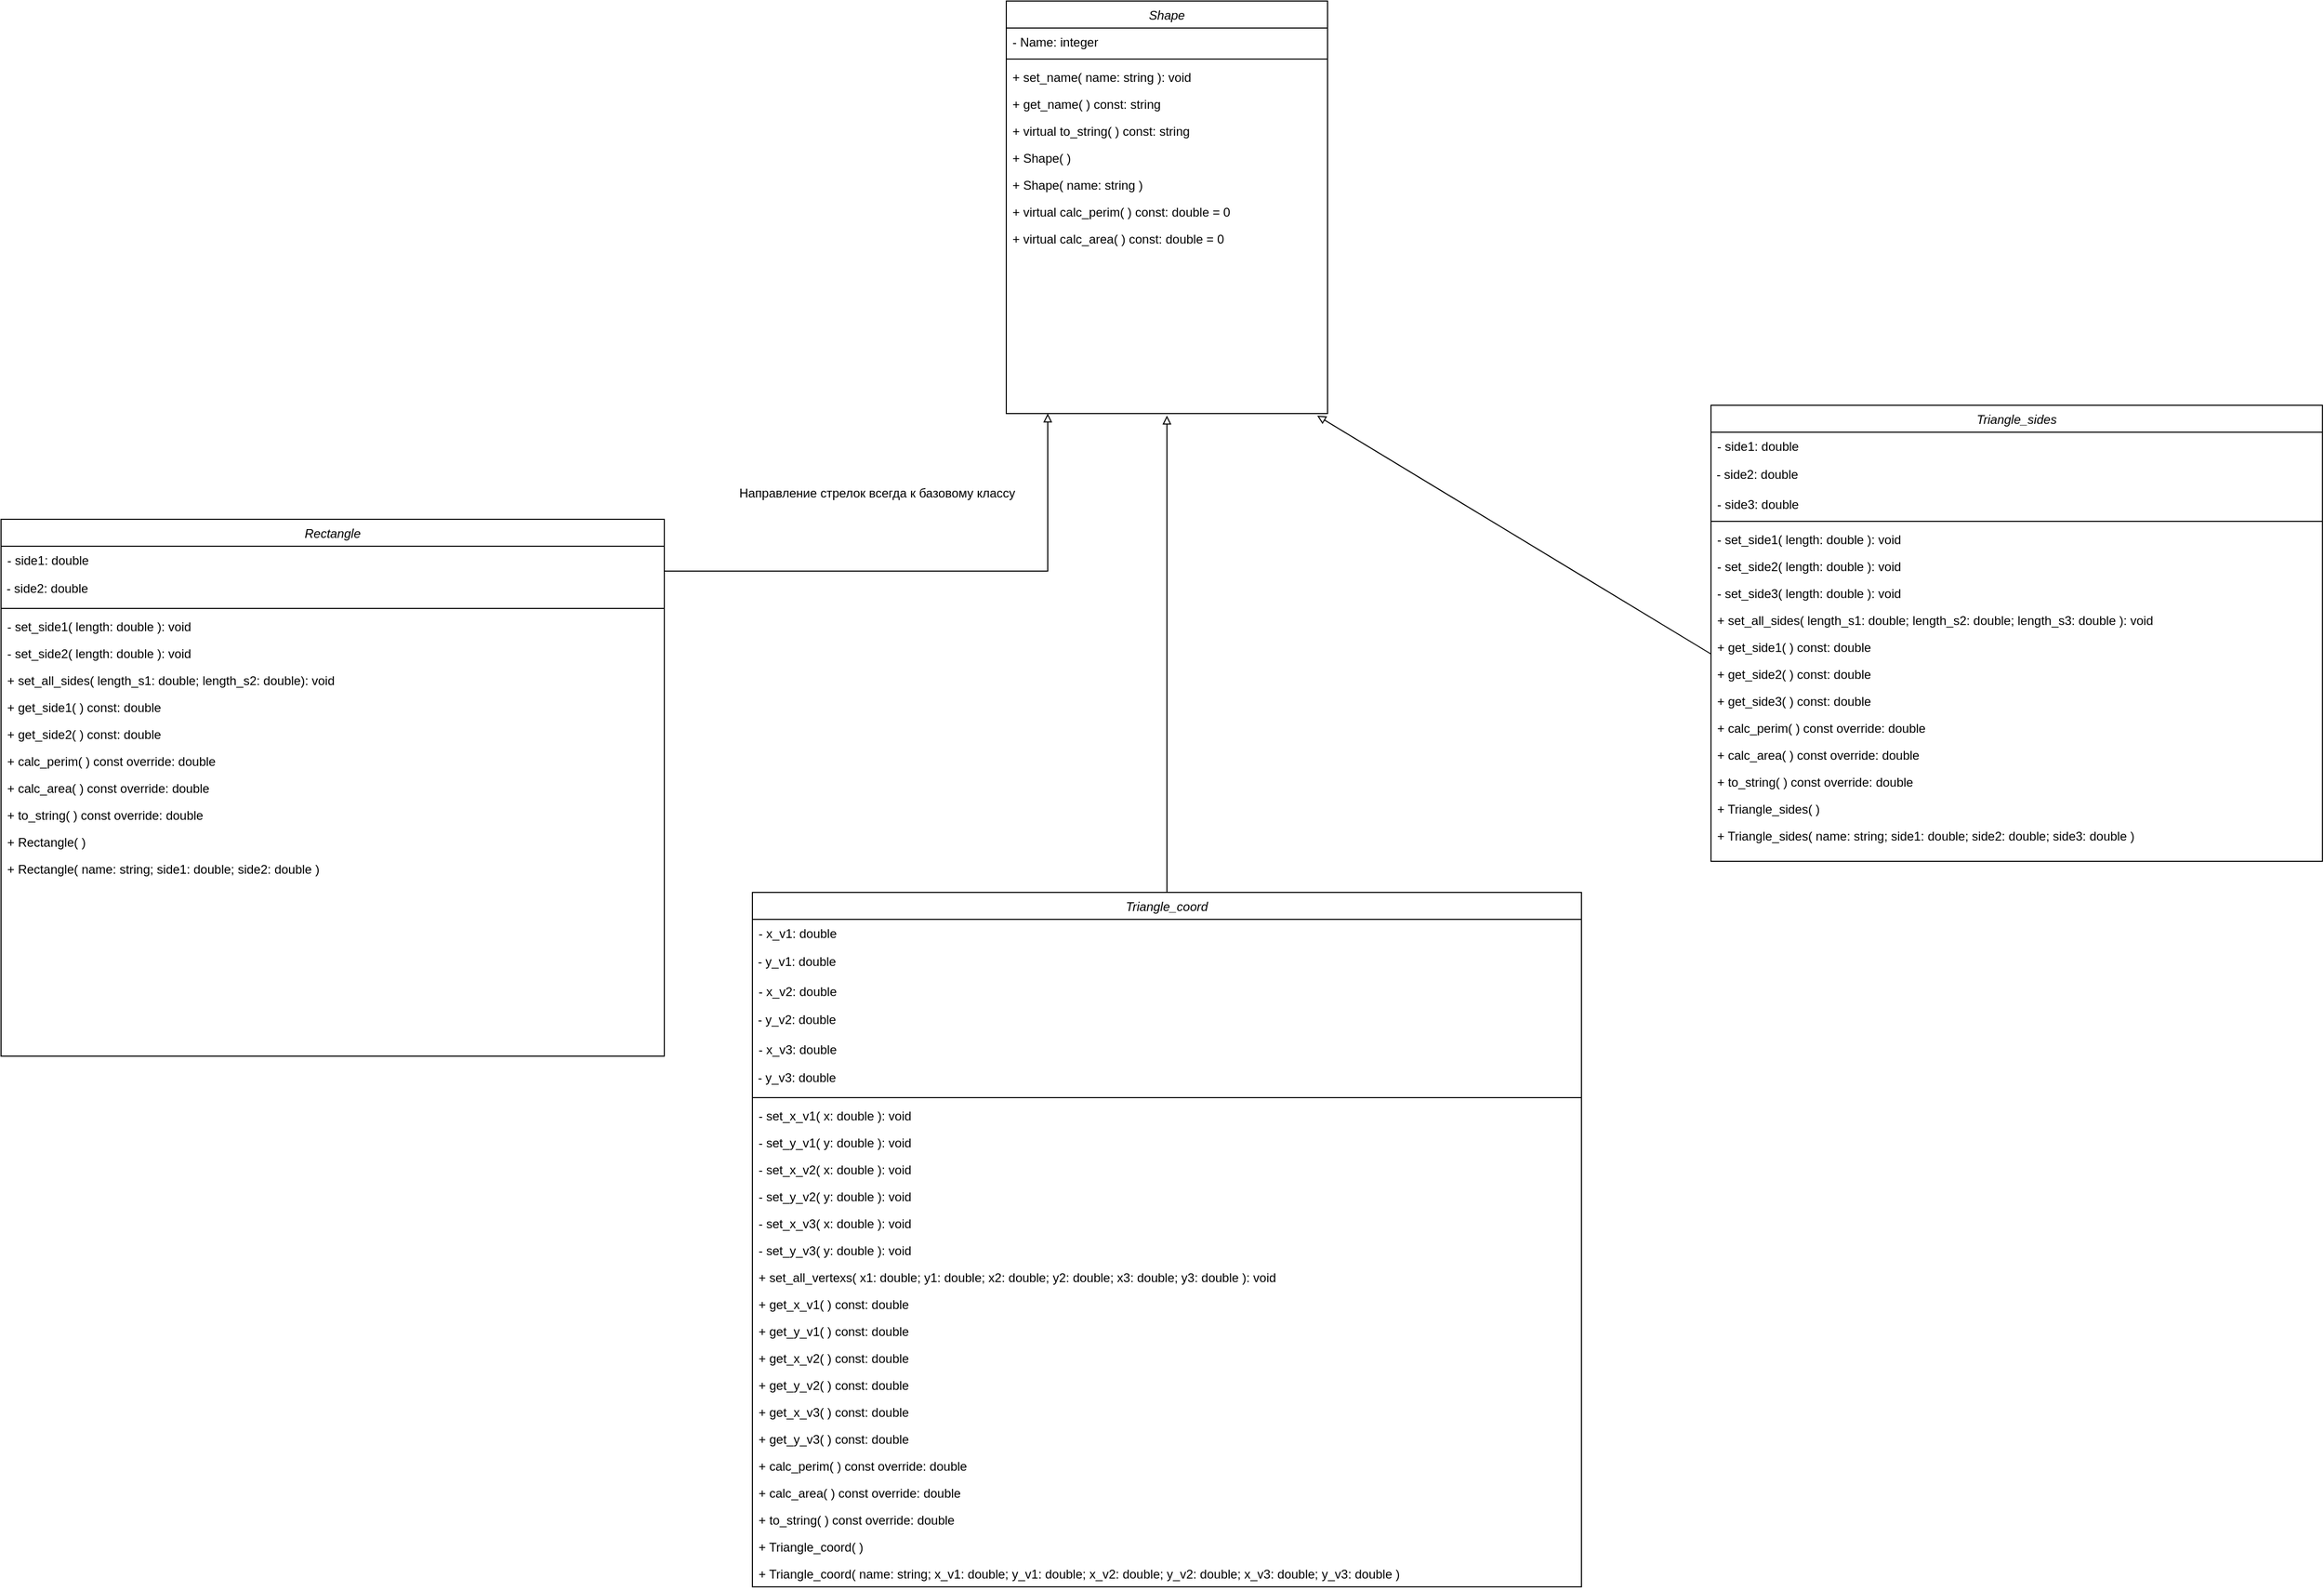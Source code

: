 <mxfile version="24.8.4">
  <diagram id="C5RBs43oDa-KdzZeNtuy" name="Page-1">
    <mxGraphModel dx="2514" dy="918" grid="1" gridSize="10" guides="1" tooltips="1" connect="1" arrows="1" fold="1" page="1" pageScale="1" pageWidth="827" pageHeight="1169" math="0" shadow="0">
      <root>
        <mxCell id="WIyWlLk6GJQsqaUBKTNV-0" />
        <mxCell id="WIyWlLk6GJQsqaUBKTNV-1" parent="WIyWlLk6GJQsqaUBKTNV-0" />
        <mxCell id="zkfFHV4jXpPFQw0GAbJ--0" value="Shape" style="swimlane;fontStyle=2;align=center;verticalAlign=top;childLayout=stackLayout;horizontal=1;startSize=26;horizontalStack=0;resizeParent=1;resizeLast=0;collapsible=1;marginBottom=0;rounded=0;shadow=0;strokeWidth=1;" parent="WIyWlLk6GJQsqaUBKTNV-1" vertex="1">
          <mxGeometry x="210" y="70" width="310" height="398" as="geometry">
            <mxRectangle x="230" y="140" width="160" height="26" as="alternateBounds" />
          </mxGeometry>
        </mxCell>
        <mxCell id="zkfFHV4jXpPFQw0GAbJ--3" value="- Name: integer" style="text;align=left;verticalAlign=top;spacingLeft=4;spacingRight=4;overflow=hidden;rotatable=0;points=[[0,0.5],[1,0.5]];portConstraint=eastwest;rounded=0;shadow=0;html=0;" parent="zkfFHV4jXpPFQw0GAbJ--0" vertex="1">
          <mxGeometry y="26" width="310" height="26" as="geometry" />
        </mxCell>
        <mxCell id="zkfFHV4jXpPFQw0GAbJ--4" value="" style="line;html=1;strokeWidth=1;align=left;verticalAlign=middle;spacingTop=-1;spacingLeft=3;spacingRight=3;rotatable=0;labelPosition=right;points=[];portConstraint=eastwest;" parent="zkfFHV4jXpPFQw0GAbJ--0" vertex="1">
          <mxGeometry y="52" width="310" height="8" as="geometry" />
        </mxCell>
        <mxCell id="2RW6PrNluo-qO3o-rhTT-1" value="+ set_name( name: string ): void" style="text;align=left;verticalAlign=top;spacingLeft=4;spacingRight=4;overflow=hidden;rotatable=0;points=[[0,0.5],[1,0.5]];portConstraint=eastwest;" parent="zkfFHV4jXpPFQw0GAbJ--0" vertex="1">
          <mxGeometry y="60" width="310" height="26" as="geometry" />
        </mxCell>
        <mxCell id="2RW6PrNluo-qO3o-rhTT-2" value="+ get_name( ) const: string" style="text;align=left;verticalAlign=top;spacingLeft=4;spacingRight=4;overflow=hidden;rotatable=0;points=[[0,0.5],[1,0.5]];portConstraint=eastwest;" parent="zkfFHV4jXpPFQw0GAbJ--0" vertex="1">
          <mxGeometry y="86" width="310" height="26" as="geometry" />
        </mxCell>
        <mxCell id="2RW6PrNluo-qO3o-rhTT-5" value="+ virtual to_string( ) const: string" style="text;align=left;verticalAlign=top;spacingLeft=4;spacingRight=4;overflow=hidden;rotatable=0;points=[[0,0.5],[1,0.5]];portConstraint=eastwest;" parent="zkfFHV4jXpPFQw0GAbJ--0" vertex="1">
          <mxGeometry y="112" width="310" height="26" as="geometry" />
        </mxCell>
        <mxCell id="2RW6PrNluo-qO3o-rhTT-6" value="+ Shape( )" style="text;align=left;verticalAlign=top;spacingLeft=4;spacingRight=4;overflow=hidden;rotatable=0;points=[[0,0.5],[1,0.5]];portConstraint=eastwest;" parent="zkfFHV4jXpPFQw0GAbJ--0" vertex="1">
          <mxGeometry y="138" width="310" height="26" as="geometry" />
        </mxCell>
        <mxCell id="2RW6PrNluo-qO3o-rhTT-7" value="+ Shape( name: string )" style="text;align=left;verticalAlign=top;spacingLeft=4;spacingRight=4;overflow=hidden;rotatable=0;points=[[0,0.5],[1,0.5]];portConstraint=eastwest;" parent="zkfFHV4jXpPFQw0GAbJ--0" vertex="1">
          <mxGeometry y="164" width="310" height="26" as="geometry" />
        </mxCell>
        <mxCell id="ZTjbiTtJGDEAbtTBe3YL-0" value="+ virtual calc_perim( ) const: double = 0" style="text;align=left;verticalAlign=top;spacingLeft=4;spacingRight=4;overflow=hidden;rotatable=0;points=[[0,0.5],[1,0.5]];portConstraint=eastwest;" parent="zkfFHV4jXpPFQw0GAbJ--0" vertex="1">
          <mxGeometry y="190" width="310" height="26" as="geometry" />
        </mxCell>
        <mxCell id="ZTjbiTtJGDEAbtTBe3YL-1" value="+ virtual calc_area( ) const: double = 0" style="text;align=left;verticalAlign=top;spacingLeft=4;spacingRight=4;overflow=hidden;rotatable=0;points=[[0,0.5],[1,0.5]];portConstraint=eastwest;" parent="zkfFHV4jXpPFQw0GAbJ--0" vertex="1">
          <mxGeometry y="216" width="310" height="26" as="geometry" />
        </mxCell>
        <mxCell id="2RW6PrNluo-qO3o-rhTT-8" value="Triangle_coord" style="swimlane;fontStyle=2;align=center;verticalAlign=top;childLayout=stackLayout;horizontal=1;startSize=26;horizontalStack=0;resizeParent=1;resizeLast=0;collapsible=1;marginBottom=0;rounded=0;shadow=0;strokeWidth=1;" parent="WIyWlLk6GJQsqaUBKTNV-1" vertex="1">
          <mxGeometry x="-35" y="930" width="800" height="670" as="geometry">
            <mxRectangle x="230" y="140" width="160" height="26" as="alternateBounds" />
          </mxGeometry>
        </mxCell>
        <mxCell id="2RW6PrNluo-qO3o-rhTT-9" value="- x_v1: double" style="text;align=left;verticalAlign=top;spacingLeft=4;spacingRight=4;overflow=hidden;rotatable=0;points=[[0,0.5],[1,0.5]];portConstraint=eastwest;" parent="2RW6PrNluo-qO3o-rhTT-8" vertex="1">
          <mxGeometry y="26" width="800" height="26" as="geometry" />
        </mxCell>
        <mxCell id="2RW6PrNluo-qO3o-rhTT-53" value="&amp;nbsp;- y_v1: double" style="text;strokeColor=none;align=left;fillColor=none;html=1;verticalAlign=middle;whiteSpace=wrap;rounded=0;" parent="2RW6PrNluo-qO3o-rhTT-8" vertex="1">
          <mxGeometry y="52" width="800" height="30" as="geometry" />
        </mxCell>
        <mxCell id="2RW6PrNluo-qO3o-rhTT-10" value="- x_v2: double" style="text;align=left;verticalAlign=top;spacingLeft=4;spacingRight=4;overflow=hidden;rotatable=0;points=[[0,0.5],[1,0.5]];portConstraint=eastwest;rounded=0;shadow=0;html=0;" parent="2RW6PrNluo-qO3o-rhTT-8" vertex="1">
          <mxGeometry y="82" width="800" height="26" as="geometry" />
        </mxCell>
        <mxCell id="2RW6PrNluo-qO3o-rhTT-54" value="&amp;nbsp;- y_v2: double" style="text;strokeColor=none;align=left;fillColor=none;html=1;verticalAlign=middle;whiteSpace=wrap;rounded=0;" parent="2RW6PrNluo-qO3o-rhTT-8" vertex="1">
          <mxGeometry y="108" width="800" height="30" as="geometry" />
        </mxCell>
        <mxCell id="2RW6PrNluo-qO3o-rhTT-11" value="- x_v3: double" style="text;align=left;verticalAlign=top;spacingLeft=4;spacingRight=4;overflow=hidden;rotatable=0;points=[[0,0.5],[1,0.5]];portConstraint=eastwest;rounded=0;shadow=0;html=0;" parent="2RW6PrNluo-qO3o-rhTT-8" vertex="1">
          <mxGeometry y="138" width="800" height="26" as="geometry" />
        </mxCell>
        <mxCell id="2RW6PrNluo-qO3o-rhTT-55" value="&amp;nbsp;- y_v3: double" style="text;strokeColor=none;align=left;fillColor=none;html=1;verticalAlign=middle;whiteSpace=wrap;rounded=0;" parent="2RW6PrNluo-qO3o-rhTT-8" vertex="1">
          <mxGeometry y="164" width="800" height="30" as="geometry" />
        </mxCell>
        <mxCell id="2RW6PrNluo-qO3o-rhTT-12" value="" style="line;html=1;strokeWidth=1;align=left;verticalAlign=middle;spacingTop=-1;spacingLeft=3;spacingRight=3;rotatable=0;labelPosition=right;points=[];portConstraint=eastwest;" parent="2RW6PrNluo-qO3o-rhTT-8" vertex="1">
          <mxGeometry y="194" width="800" height="8" as="geometry" />
        </mxCell>
        <mxCell id="2RW6PrNluo-qO3o-rhTT-13" value="- set_x_v1( x: double ): void" style="text;align=left;verticalAlign=top;spacingLeft=4;spacingRight=4;overflow=hidden;rotatable=0;points=[[0,0.5],[1,0.5]];portConstraint=eastwest;" parent="2RW6PrNluo-qO3o-rhTT-8" vertex="1">
          <mxGeometry y="202" width="800" height="26" as="geometry" />
        </mxCell>
        <mxCell id="2RW6PrNluo-qO3o-rhTT-14" value="- set_y_v1( y: double ): void" style="text;align=left;verticalAlign=top;spacingLeft=4;spacingRight=4;overflow=hidden;rotatable=0;points=[[0,0.5],[1,0.5]];portConstraint=eastwest;" parent="2RW6PrNluo-qO3o-rhTT-8" vertex="1">
          <mxGeometry y="228" width="800" height="26" as="geometry" />
        </mxCell>
        <mxCell id="2RW6PrNluo-qO3o-rhTT-15" value="- set_x_v2( x: double ): void" style="text;align=left;verticalAlign=top;spacingLeft=4;spacingRight=4;overflow=hidden;rotatable=0;points=[[0,0.5],[1,0.5]];portConstraint=eastwest;" parent="2RW6PrNluo-qO3o-rhTT-8" vertex="1">
          <mxGeometry y="254" width="800" height="26" as="geometry" />
        </mxCell>
        <mxCell id="2RW6PrNluo-qO3o-rhTT-16" value="- set_y_v2( y: double ): void" style="text;align=left;verticalAlign=top;spacingLeft=4;spacingRight=4;overflow=hidden;rotatable=0;points=[[0,0.5],[1,0.5]];portConstraint=eastwest;" parent="2RW6PrNluo-qO3o-rhTT-8" vertex="1">
          <mxGeometry y="280" width="800" height="26" as="geometry" />
        </mxCell>
        <mxCell id="2RW6PrNluo-qO3o-rhTT-17" value="- set_x_v3( x: double ): void" style="text;align=left;verticalAlign=top;spacingLeft=4;spacingRight=4;overflow=hidden;rotatable=0;points=[[0,0.5],[1,0.5]];portConstraint=eastwest;" parent="2RW6PrNluo-qO3o-rhTT-8" vertex="1">
          <mxGeometry y="306" width="800" height="26" as="geometry" />
        </mxCell>
        <mxCell id="2RW6PrNluo-qO3o-rhTT-18" value="- set_y_v3( y: double ): void" style="text;align=left;verticalAlign=top;spacingLeft=4;spacingRight=4;overflow=hidden;rotatable=0;points=[[0,0.5],[1,0.5]];portConstraint=eastwest;" parent="2RW6PrNluo-qO3o-rhTT-8" vertex="1">
          <mxGeometry y="332" width="800" height="26" as="geometry" />
        </mxCell>
        <mxCell id="2RW6PrNluo-qO3o-rhTT-19" value="+ set_all_vertexs( x1: double; y1: double; x2: double; y2: double; x3: double; y3: double ): void" style="text;align=left;verticalAlign=top;spacingLeft=4;spacingRight=4;overflow=hidden;rotatable=0;points=[[0,0.5],[1,0.5]];portConstraint=eastwest;" parent="2RW6PrNluo-qO3o-rhTT-8" vertex="1">
          <mxGeometry y="358" width="800" height="26" as="geometry" />
        </mxCell>
        <mxCell id="2RW6PrNluo-qO3o-rhTT-20" value="+ get_x_v1( ) const: double" style="text;align=left;verticalAlign=top;spacingLeft=4;spacingRight=4;overflow=hidden;rotatable=0;points=[[0,0.5],[1,0.5]];portConstraint=eastwest;" parent="2RW6PrNluo-qO3o-rhTT-8" vertex="1">
          <mxGeometry y="384" width="800" height="26" as="geometry" />
        </mxCell>
        <mxCell id="2RW6PrNluo-qO3o-rhTT-21" value="+ get_y_v1( ) const: double" style="text;align=left;verticalAlign=top;spacingLeft=4;spacingRight=4;overflow=hidden;rotatable=0;points=[[0,0.5],[1,0.5]];portConstraint=eastwest;" parent="2RW6PrNluo-qO3o-rhTT-8" vertex="1">
          <mxGeometry y="410" width="800" height="26" as="geometry" />
        </mxCell>
        <mxCell id="2RW6PrNluo-qO3o-rhTT-73" value="+ get_x_v2( ) const: double" style="text;align=left;verticalAlign=top;spacingLeft=4;spacingRight=4;overflow=hidden;rotatable=0;points=[[0,0.5],[1,0.5]];portConstraint=eastwest;" parent="2RW6PrNluo-qO3o-rhTT-8" vertex="1">
          <mxGeometry y="436" width="800" height="26" as="geometry" />
        </mxCell>
        <mxCell id="2RW6PrNluo-qO3o-rhTT-74" value="+ get_y_v2( ) const: double" style="text;align=left;verticalAlign=top;spacingLeft=4;spacingRight=4;overflow=hidden;rotatable=0;points=[[0,0.5],[1,0.5]];portConstraint=eastwest;" parent="2RW6PrNluo-qO3o-rhTT-8" vertex="1">
          <mxGeometry y="462" width="800" height="26" as="geometry" />
        </mxCell>
        <mxCell id="2RW6PrNluo-qO3o-rhTT-75" value="+ get_x_v3( ) const: double" style="text;align=left;verticalAlign=top;spacingLeft=4;spacingRight=4;overflow=hidden;rotatable=0;points=[[0,0.5],[1,0.5]];portConstraint=eastwest;" parent="2RW6PrNluo-qO3o-rhTT-8" vertex="1">
          <mxGeometry y="488" width="800" height="26" as="geometry" />
        </mxCell>
        <mxCell id="2RW6PrNluo-qO3o-rhTT-76" value="+ get_y_v3( ) const: double" style="text;align=left;verticalAlign=top;spacingLeft=4;spacingRight=4;overflow=hidden;rotatable=0;points=[[0,0.5],[1,0.5]];portConstraint=eastwest;" parent="2RW6PrNluo-qO3o-rhTT-8" vertex="1">
          <mxGeometry y="514" width="800" height="26" as="geometry" />
        </mxCell>
        <mxCell id="2RW6PrNluo-qO3o-rhTT-77" value="+ calc_perim( ) const override: double" style="text;align=left;verticalAlign=top;spacingLeft=4;spacingRight=4;overflow=hidden;rotatable=0;points=[[0,0.5],[1,0.5]];portConstraint=eastwest;" parent="2RW6PrNluo-qO3o-rhTT-8" vertex="1">
          <mxGeometry y="540" width="800" height="26" as="geometry" />
        </mxCell>
        <mxCell id="2RW6PrNluo-qO3o-rhTT-78" value="+ calc_area( ) const override: double" style="text;align=left;verticalAlign=top;spacingLeft=4;spacingRight=4;overflow=hidden;rotatable=0;points=[[0,0.5],[1,0.5]];portConstraint=eastwest;" parent="2RW6PrNluo-qO3o-rhTT-8" vertex="1">
          <mxGeometry y="566" width="800" height="26" as="geometry" />
        </mxCell>
        <mxCell id="2RW6PrNluo-qO3o-rhTT-79" value="+ to_string( ) const override: double" style="text;align=left;verticalAlign=top;spacingLeft=4;spacingRight=4;overflow=hidden;rotatable=0;points=[[0,0.5],[1,0.5]];portConstraint=eastwest;" parent="2RW6PrNluo-qO3o-rhTT-8" vertex="1">
          <mxGeometry y="592" width="800" height="26" as="geometry" />
        </mxCell>
        <mxCell id="2RW6PrNluo-qO3o-rhTT-80" value="+ Triangle_coord( )" style="text;align=left;verticalAlign=top;spacingLeft=4;spacingRight=4;overflow=hidden;rotatable=0;points=[[0,0.5],[1,0.5]];portConstraint=eastwest;" parent="2RW6PrNluo-qO3o-rhTT-8" vertex="1">
          <mxGeometry y="618" width="800" height="26" as="geometry" />
        </mxCell>
        <mxCell id="2RW6PrNluo-qO3o-rhTT-81" value="+ Triangle_coord( name: string; x_v1: double; y_v1: double; x_v2: double; y_v2: double; x_v3: double; y_v3: double )" style="text;align=left;verticalAlign=top;spacingLeft=4;spacingRight=4;overflow=hidden;rotatable=0;points=[[0,0.5],[1,0.5]];portConstraint=eastwest;" parent="2RW6PrNluo-qO3o-rhTT-8" vertex="1">
          <mxGeometry y="644" width="800" height="26" as="geometry" />
        </mxCell>
        <mxCell id="2RW6PrNluo-qO3o-rhTT-108" value="Triangle_sides" style="swimlane;fontStyle=2;align=center;verticalAlign=top;childLayout=stackLayout;horizontal=1;startSize=26;horizontalStack=0;resizeParent=1;resizeLast=0;collapsible=1;marginBottom=0;rounded=0;shadow=0;strokeWidth=1;" parent="WIyWlLk6GJQsqaUBKTNV-1" vertex="1">
          <mxGeometry x="890" y="460" width="590" height="440" as="geometry">
            <mxRectangle x="230" y="140" width="160" height="26" as="alternateBounds" />
          </mxGeometry>
        </mxCell>
        <mxCell id="2RW6PrNluo-qO3o-rhTT-109" value="- side1: double" style="text;align=left;verticalAlign=top;spacingLeft=4;spacingRight=4;overflow=hidden;rotatable=0;points=[[0,0.5],[1,0.5]];portConstraint=eastwest;" parent="2RW6PrNluo-qO3o-rhTT-108" vertex="1">
          <mxGeometry y="26" width="590" height="26" as="geometry" />
        </mxCell>
        <mxCell id="2RW6PrNluo-qO3o-rhTT-110" value="&amp;nbsp;- side2: double" style="text;strokeColor=none;align=left;fillColor=none;html=1;verticalAlign=middle;whiteSpace=wrap;rounded=0;" parent="2RW6PrNluo-qO3o-rhTT-108" vertex="1">
          <mxGeometry y="52" width="590" height="30" as="geometry" />
        </mxCell>
        <mxCell id="2RW6PrNluo-qO3o-rhTT-111" value="- side3: double" style="text;align=left;verticalAlign=top;spacingLeft=4;spacingRight=4;overflow=hidden;rotatable=0;points=[[0,0.5],[1,0.5]];portConstraint=eastwest;rounded=0;shadow=0;html=0;" parent="2RW6PrNluo-qO3o-rhTT-108" vertex="1">
          <mxGeometry y="82" width="590" height="26" as="geometry" />
        </mxCell>
        <mxCell id="2RW6PrNluo-qO3o-rhTT-115" value="" style="line;html=1;strokeWidth=1;align=left;verticalAlign=middle;spacingTop=-1;spacingLeft=3;spacingRight=3;rotatable=0;labelPosition=right;points=[];portConstraint=eastwest;" parent="2RW6PrNluo-qO3o-rhTT-108" vertex="1">
          <mxGeometry y="108" width="590" height="8" as="geometry" />
        </mxCell>
        <mxCell id="2RW6PrNluo-qO3o-rhTT-116" value="- set_side1( length: double ): void" style="text;align=left;verticalAlign=top;spacingLeft=4;spacingRight=4;overflow=hidden;rotatable=0;points=[[0,0.5],[1,0.5]];portConstraint=eastwest;" parent="2RW6PrNluo-qO3o-rhTT-108" vertex="1">
          <mxGeometry y="116" width="590" height="26" as="geometry" />
        </mxCell>
        <mxCell id="2RW6PrNluo-qO3o-rhTT-117" value="- set_side2( length: double ): void" style="text;align=left;verticalAlign=top;spacingLeft=4;spacingRight=4;overflow=hidden;rotatable=0;points=[[0,0.5],[1,0.5]];portConstraint=eastwest;" parent="2RW6PrNluo-qO3o-rhTT-108" vertex="1">
          <mxGeometry y="142" width="590" height="26" as="geometry" />
        </mxCell>
        <mxCell id="2RW6PrNluo-qO3o-rhTT-118" value="- set_side3( length: double ): void" style="text;align=left;verticalAlign=top;spacingLeft=4;spacingRight=4;overflow=hidden;rotatable=0;points=[[0,0.5],[1,0.5]];portConstraint=eastwest;" parent="2RW6PrNluo-qO3o-rhTT-108" vertex="1">
          <mxGeometry y="168" width="590" height="26" as="geometry" />
        </mxCell>
        <mxCell id="2RW6PrNluo-qO3o-rhTT-119" value="+ set_all_sides( length_s1: double; length_s2: double; length_s3: double ): void" style="text;align=left;verticalAlign=top;spacingLeft=4;spacingRight=4;overflow=hidden;rotatable=0;points=[[0,0.5],[1,0.5]];portConstraint=eastwest;" parent="2RW6PrNluo-qO3o-rhTT-108" vertex="1">
          <mxGeometry y="194" width="590" height="26" as="geometry" />
        </mxCell>
        <mxCell id="2RW6PrNluo-qO3o-rhTT-123" value="+ get_side1( ) const: double" style="text;align=left;verticalAlign=top;spacingLeft=4;spacingRight=4;overflow=hidden;rotatable=0;points=[[0,0.5],[1,0.5]];portConstraint=eastwest;" parent="2RW6PrNluo-qO3o-rhTT-108" vertex="1">
          <mxGeometry y="220" width="590" height="26" as="geometry" />
        </mxCell>
        <mxCell id="2RW6PrNluo-qO3o-rhTT-124" value="+ get_side2( ) const: double" style="text;align=left;verticalAlign=top;spacingLeft=4;spacingRight=4;overflow=hidden;rotatable=0;points=[[0,0.5],[1,0.5]];portConstraint=eastwest;" parent="2RW6PrNluo-qO3o-rhTT-108" vertex="1">
          <mxGeometry y="246" width="590" height="26" as="geometry" />
        </mxCell>
        <mxCell id="2RW6PrNluo-qO3o-rhTT-125" value="+ get_side3( ) const: double" style="text;align=left;verticalAlign=top;spacingLeft=4;spacingRight=4;overflow=hidden;rotatable=0;points=[[0,0.5],[1,0.5]];portConstraint=eastwest;" parent="2RW6PrNluo-qO3o-rhTT-108" vertex="1">
          <mxGeometry y="272" width="590" height="26" as="geometry" />
        </mxCell>
        <mxCell id="2RW6PrNluo-qO3o-rhTT-129" value="+ calc_perim( ) const override: double" style="text;align=left;verticalAlign=top;spacingLeft=4;spacingRight=4;overflow=hidden;rotatable=0;points=[[0,0.5],[1,0.5]];portConstraint=eastwest;" parent="2RW6PrNluo-qO3o-rhTT-108" vertex="1">
          <mxGeometry y="298" width="590" height="26" as="geometry" />
        </mxCell>
        <mxCell id="2RW6PrNluo-qO3o-rhTT-130" value="+ calc_area( ) const override: double" style="text;align=left;verticalAlign=top;spacingLeft=4;spacingRight=4;overflow=hidden;rotatable=0;points=[[0,0.5],[1,0.5]];portConstraint=eastwest;" parent="2RW6PrNluo-qO3o-rhTT-108" vertex="1">
          <mxGeometry y="324" width="590" height="26" as="geometry" />
        </mxCell>
        <mxCell id="2RW6PrNluo-qO3o-rhTT-131" value="+ to_string( ) const override: double" style="text;align=left;verticalAlign=top;spacingLeft=4;spacingRight=4;overflow=hidden;rotatable=0;points=[[0,0.5],[1,0.5]];portConstraint=eastwest;" parent="2RW6PrNluo-qO3o-rhTT-108" vertex="1">
          <mxGeometry y="350" width="590" height="26" as="geometry" />
        </mxCell>
        <mxCell id="2RW6PrNluo-qO3o-rhTT-132" value="+ Triangle_sides( )" style="text;align=left;verticalAlign=top;spacingLeft=4;spacingRight=4;overflow=hidden;rotatable=0;points=[[0,0.5],[1,0.5]];portConstraint=eastwest;" parent="2RW6PrNluo-qO3o-rhTT-108" vertex="1">
          <mxGeometry y="376" width="590" height="26" as="geometry" />
        </mxCell>
        <mxCell id="2RW6PrNluo-qO3o-rhTT-133" value="+ Triangle_sides( name: string; side1: double; side2: double; side3: double )" style="text;align=left;verticalAlign=top;spacingLeft=4;spacingRight=4;overflow=hidden;rotatable=0;points=[[0,0.5],[1,0.5]];portConstraint=eastwest;" parent="2RW6PrNluo-qO3o-rhTT-108" vertex="1">
          <mxGeometry y="402" width="590" height="26" as="geometry" />
        </mxCell>
        <mxCell id="2RW6PrNluo-qO3o-rhTT-185" style="rounded=0;orthogonalLoop=1;jettySize=auto;html=1;endArrow=block;endFill=0;edgeStyle=elbowEdgeStyle;" parent="WIyWlLk6GJQsqaUBKTNV-1" source="2RW6PrNluo-qO3o-rhTT-164" edge="1">
          <mxGeometry relative="1" as="geometry">
            <Array as="points">
              <mxPoint x="250" y="620" />
            </Array>
            <mxPoint x="250" y="468" as="targetPoint" />
          </mxGeometry>
        </mxCell>
        <mxCell id="2RW6PrNluo-qO3o-rhTT-164" value="Rectangle" style="swimlane;fontStyle=2;align=center;verticalAlign=top;childLayout=stackLayout;horizontal=1;startSize=26;horizontalStack=0;resizeParent=1;resizeLast=0;collapsible=1;marginBottom=0;rounded=0;shadow=0;strokeWidth=1;" parent="WIyWlLk6GJQsqaUBKTNV-1" vertex="1">
          <mxGeometry x="-760" y="570" width="640" height="518" as="geometry">
            <mxRectangle x="230" y="140" width="160" height="26" as="alternateBounds" />
          </mxGeometry>
        </mxCell>
        <mxCell id="2RW6PrNluo-qO3o-rhTT-165" value="- side1: double" style="text;align=left;verticalAlign=top;spacingLeft=4;spacingRight=4;overflow=hidden;rotatable=0;points=[[0,0.5],[1,0.5]];portConstraint=eastwest;" parent="2RW6PrNluo-qO3o-rhTT-164" vertex="1">
          <mxGeometry y="26" width="640" height="26" as="geometry" />
        </mxCell>
        <mxCell id="2RW6PrNluo-qO3o-rhTT-166" value="&amp;nbsp;- side2: double" style="text;strokeColor=none;align=left;fillColor=none;html=1;verticalAlign=middle;whiteSpace=wrap;rounded=0;" parent="2RW6PrNluo-qO3o-rhTT-164" vertex="1">
          <mxGeometry y="52" width="640" height="30" as="geometry" />
        </mxCell>
        <mxCell id="2RW6PrNluo-qO3o-rhTT-168" value="" style="line;html=1;strokeWidth=1;align=left;verticalAlign=middle;spacingTop=-1;spacingLeft=3;spacingRight=3;rotatable=0;labelPosition=right;points=[];portConstraint=eastwest;" parent="2RW6PrNluo-qO3o-rhTT-164" vertex="1">
          <mxGeometry y="82" width="640" height="8" as="geometry" />
        </mxCell>
        <mxCell id="2RW6PrNluo-qO3o-rhTT-169" value="- set_side1( length: double ): void" style="text;align=left;verticalAlign=top;spacingLeft=4;spacingRight=4;overflow=hidden;rotatable=0;points=[[0,0.5],[1,0.5]];portConstraint=eastwest;" parent="2RW6PrNluo-qO3o-rhTT-164" vertex="1">
          <mxGeometry y="90" width="640" height="26" as="geometry" />
        </mxCell>
        <mxCell id="2RW6PrNluo-qO3o-rhTT-170" value="- set_side2( length: double ): void" style="text;align=left;verticalAlign=top;spacingLeft=4;spacingRight=4;overflow=hidden;rotatable=0;points=[[0,0.5],[1,0.5]];portConstraint=eastwest;" parent="2RW6PrNluo-qO3o-rhTT-164" vertex="1">
          <mxGeometry y="116" width="640" height="26" as="geometry" />
        </mxCell>
        <mxCell id="2RW6PrNluo-qO3o-rhTT-172" value="+ set_all_sides( length_s1: double; length_s2: double): void" style="text;align=left;verticalAlign=top;spacingLeft=4;spacingRight=4;overflow=hidden;rotatable=0;points=[[0,0.5],[1,0.5]];portConstraint=eastwest;" parent="2RW6PrNluo-qO3o-rhTT-164" vertex="1">
          <mxGeometry y="142" width="640" height="26" as="geometry" />
        </mxCell>
        <mxCell id="2RW6PrNluo-qO3o-rhTT-173" value="+ get_side1( ) const: double" style="text;align=left;verticalAlign=top;spacingLeft=4;spacingRight=4;overflow=hidden;rotatable=0;points=[[0,0.5],[1,0.5]];portConstraint=eastwest;" parent="2RW6PrNluo-qO3o-rhTT-164" vertex="1">
          <mxGeometry y="168" width="640" height="26" as="geometry" />
        </mxCell>
        <mxCell id="2RW6PrNluo-qO3o-rhTT-174" value="+ get_side2( ) const: double" style="text;align=left;verticalAlign=top;spacingLeft=4;spacingRight=4;overflow=hidden;rotatable=0;points=[[0,0.5],[1,0.5]];portConstraint=eastwest;" parent="2RW6PrNluo-qO3o-rhTT-164" vertex="1">
          <mxGeometry y="194" width="640" height="26" as="geometry" />
        </mxCell>
        <mxCell id="2RW6PrNluo-qO3o-rhTT-176" value="+ calc_perim( ) const override: double" style="text;align=left;verticalAlign=top;spacingLeft=4;spacingRight=4;overflow=hidden;rotatable=0;points=[[0,0.5],[1,0.5]];portConstraint=eastwest;" parent="2RW6PrNluo-qO3o-rhTT-164" vertex="1">
          <mxGeometry y="220" width="640" height="26" as="geometry" />
        </mxCell>
        <mxCell id="2RW6PrNluo-qO3o-rhTT-177" value="+ calc_area( ) const override: double" style="text;align=left;verticalAlign=top;spacingLeft=4;spacingRight=4;overflow=hidden;rotatable=0;points=[[0,0.5],[1,0.5]];portConstraint=eastwest;" parent="2RW6PrNluo-qO3o-rhTT-164" vertex="1">
          <mxGeometry y="246" width="640" height="26" as="geometry" />
        </mxCell>
        <mxCell id="2RW6PrNluo-qO3o-rhTT-178" value="+ to_string( ) const override: double" style="text;align=left;verticalAlign=top;spacingLeft=4;spacingRight=4;overflow=hidden;rotatable=0;points=[[0,0.5],[1,0.5]];portConstraint=eastwest;" parent="2RW6PrNluo-qO3o-rhTT-164" vertex="1">
          <mxGeometry y="272" width="640" height="26" as="geometry" />
        </mxCell>
        <mxCell id="2RW6PrNluo-qO3o-rhTT-179" value="+ Rectangle( )" style="text;align=left;verticalAlign=top;spacingLeft=4;spacingRight=4;overflow=hidden;rotatable=0;points=[[0,0.5],[1,0.5]];portConstraint=eastwest;" parent="2RW6PrNluo-qO3o-rhTT-164" vertex="1">
          <mxGeometry y="298" width="640" height="26" as="geometry" />
        </mxCell>
        <mxCell id="2RW6PrNluo-qO3o-rhTT-180" value="+ Rectangle( name: string; side1: double; side2: double )" style="text;align=left;verticalAlign=top;spacingLeft=4;spacingRight=4;overflow=hidden;rotatable=0;points=[[0,0.5],[1,0.5]];portConstraint=eastwest;" parent="2RW6PrNluo-qO3o-rhTT-164" vertex="1">
          <mxGeometry y="324" width="640" height="26" as="geometry" />
        </mxCell>
        <mxCell id="2RW6PrNluo-qO3o-rhTT-191" value="" style="edgeStyle=none;orthogonalLoop=1;jettySize=auto;html=1;rounded=0;entryX=0;entryY=0.769;entryDx=0;entryDy=0;entryPerimeter=0;endArrow=none;endFill=0;startArrow=block;startFill=0;" parent="WIyWlLk6GJQsqaUBKTNV-1" target="2RW6PrNluo-qO3o-rhTT-123" edge="1">
          <mxGeometry width="80" relative="1" as="geometry">
            <mxPoint x="510" y="470" as="sourcePoint" />
            <mxPoint x="440" y="700" as="targetPoint" />
            <Array as="points" />
          </mxGeometry>
        </mxCell>
        <mxCell id="2RW6PrNluo-qO3o-rhTT-192" value="" style="edgeStyle=none;orthogonalLoop=1;jettySize=auto;html=1;rounded=0;entryX=0.5;entryY=0;entryDx=0;entryDy=0;endArrow=none;endFill=0;startArrow=block;startFill=0;" parent="WIyWlLk6GJQsqaUBKTNV-1" target="2RW6PrNluo-qO3o-rhTT-8" edge="1">
          <mxGeometry width="80" relative="1" as="geometry">
            <mxPoint x="365" y="470" as="sourcePoint" />
            <mxPoint x="364.58" y="860" as="targetPoint" />
            <Array as="points" />
          </mxGeometry>
        </mxCell>
        <mxCell id="WYcQBeiz-ssmWmoLNCG5-0" value="Направление стрелок всегда к базовому классу" style="text;html=1;align=center;verticalAlign=middle;resizable=0;points=[];autosize=1;strokeColor=none;fillColor=none;" vertex="1" parent="WIyWlLk6GJQsqaUBKTNV-1">
          <mxGeometry x="-60" y="530" width="290" height="30" as="geometry" />
        </mxCell>
      </root>
    </mxGraphModel>
  </diagram>
</mxfile>
